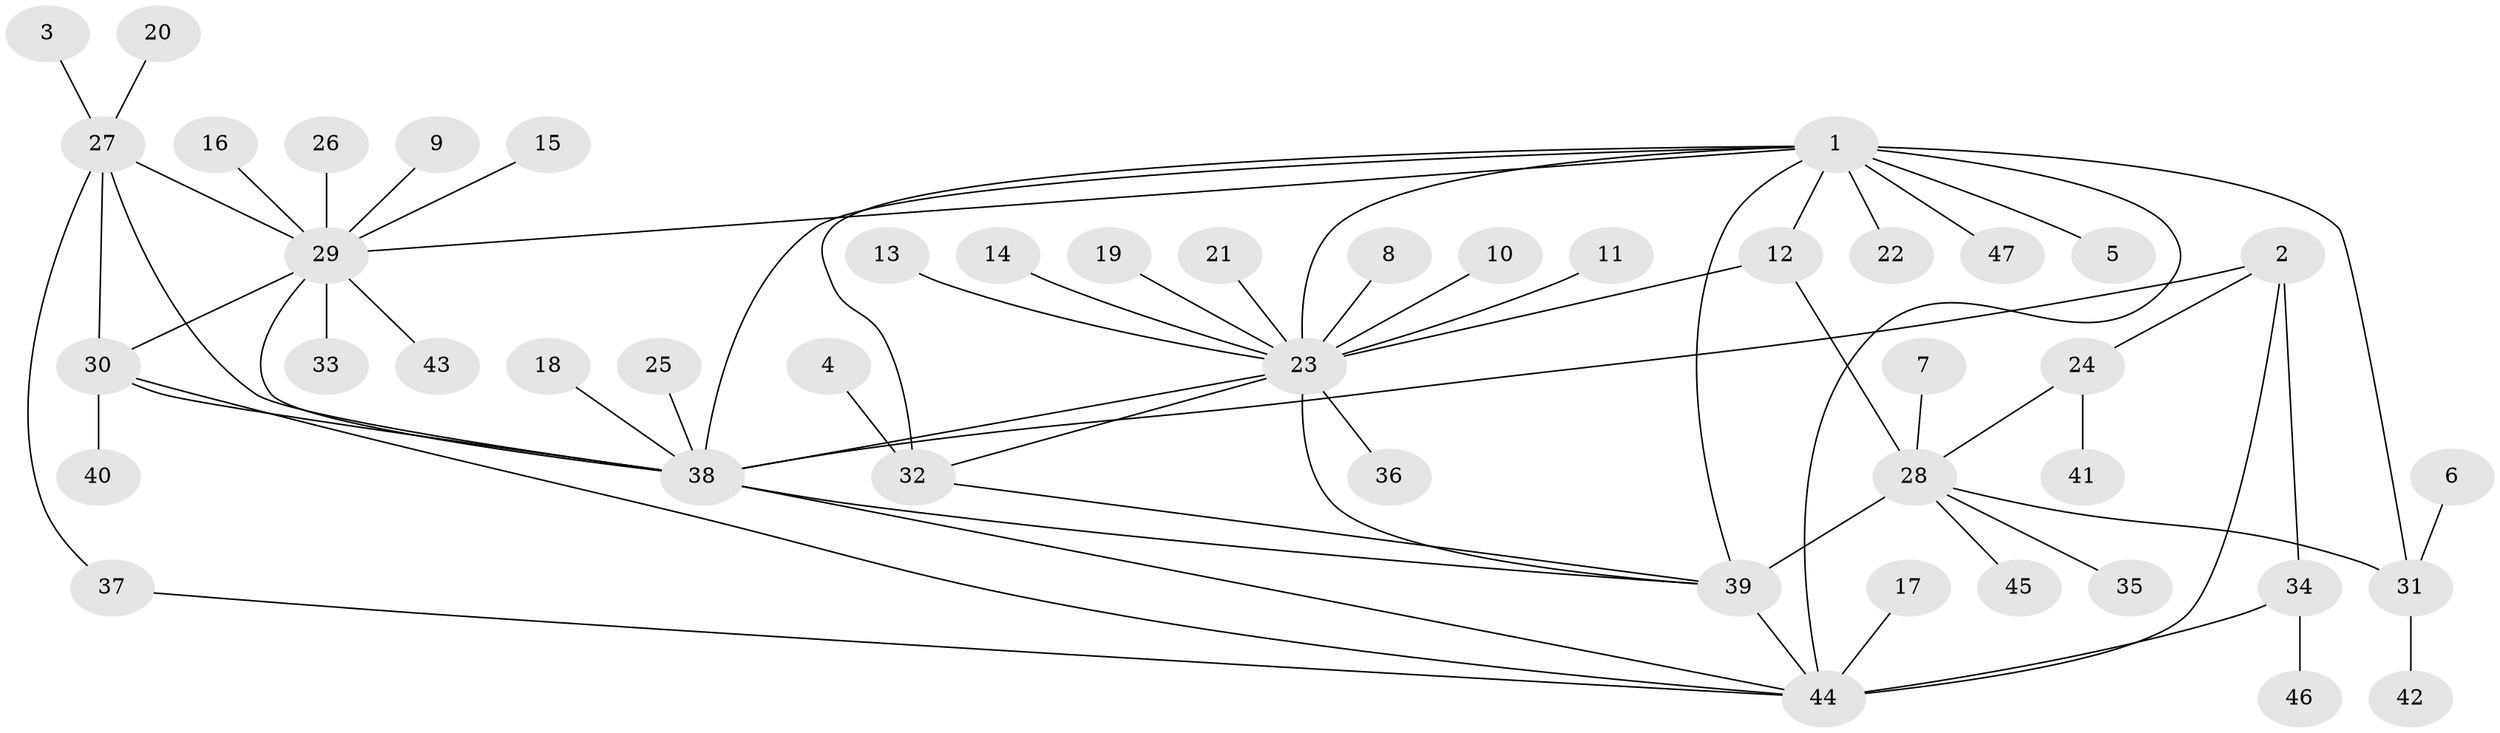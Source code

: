 // original degree distribution, {5: 0.053763440860215055, 6: 0.043010752688172046, 7: 0.021505376344086023, 16: 0.010752688172043012, 4: 0.021505376344086023, 8: 0.03225806451612903, 9: 0.021505376344086023, 11: 0.021505376344086023, 2: 0.16129032258064516, 1: 0.5483870967741935, 3: 0.06451612903225806}
// Generated by graph-tools (version 1.1) at 2025/26/03/09/25 03:26:44]
// undirected, 47 vertices, 65 edges
graph export_dot {
graph [start="1"]
  node [color=gray90,style=filled];
  1;
  2;
  3;
  4;
  5;
  6;
  7;
  8;
  9;
  10;
  11;
  12;
  13;
  14;
  15;
  16;
  17;
  18;
  19;
  20;
  21;
  22;
  23;
  24;
  25;
  26;
  27;
  28;
  29;
  30;
  31;
  32;
  33;
  34;
  35;
  36;
  37;
  38;
  39;
  40;
  41;
  42;
  43;
  44;
  45;
  46;
  47;
  1 -- 5 [weight=1.0];
  1 -- 12 [weight=1.0];
  1 -- 22 [weight=1.0];
  1 -- 23 [weight=2.0];
  1 -- 29 [weight=1.0];
  1 -- 31 [weight=3.0];
  1 -- 32 [weight=2.0];
  1 -- 38 [weight=1.0];
  1 -- 39 [weight=1.0];
  1 -- 44 [weight=2.0];
  1 -- 47 [weight=1.0];
  2 -- 24 [weight=1.0];
  2 -- 34 [weight=1.0];
  2 -- 38 [weight=1.0];
  2 -- 44 [weight=2.0];
  3 -- 27 [weight=1.0];
  4 -- 32 [weight=1.0];
  6 -- 31 [weight=1.0];
  7 -- 28 [weight=1.0];
  8 -- 23 [weight=1.0];
  9 -- 29 [weight=1.0];
  10 -- 23 [weight=1.0];
  11 -- 23 [weight=1.0];
  12 -- 23 [weight=1.0];
  12 -- 28 [weight=1.0];
  13 -- 23 [weight=1.0];
  14 -- 23 [weight=1.0];
  15 -- 29 [weight=1.0];
  16 -- 29 [weight=1.0];
  17 -- 44 [weight=1.0];
  18 -- 38 [weight=1.0];
  19 -- 23 [weight=1.0];
  20 -- 27 [weight=1.0];
  21 -- 23 [weight=1.0];
  23 -- 32 [weight=1.0];
  23 -- 36 [weight=1.0];
  23 -- 38 [weight=1.0];
  23 -- 39 [weight=1.0];
  24 -- 28 [weight=1.0];
  24 -- 41 [weight=1.0];
  25 -- 38 [weight=1.0];
  26 -- 29 [weight=1.0];
  27 -- 29 [weight=1.0];
  27 -- 30 [weight=1.0];
  27 -- 37 [weight=1.0];
  27 -- 38 [weight=1.0];
  28 -- 31 [weight=1.0];
  28 -- 35 [weight=1.0];
  28 -- 39 [weight=4.0];
  28 -- 45 [weight=1.0];
  29 -- 30 [weight=1.0];
  29 -- 33 [weight=1.0];
  29 -- 38 [weight=1.0];
  29 -- 43 [weight=1.0];
  30 -- 38 [weight=2.0];
  30 -- 40 [weight=1.0];
  30 -- 44 [weight=1.0];
  31 -- 42 [weight=1.0];
  32 -- 39 [weight=1.0];
  34 -- 44 [weight=2.0];
  34 -- 46 [weight=1.0];
  37 -- 44 [weight=1.0];
  38 -- 39 [weight=1.0];
  38 -- 44 [weight=2.0];
  39 -- 44 [weight=2.0];
}
